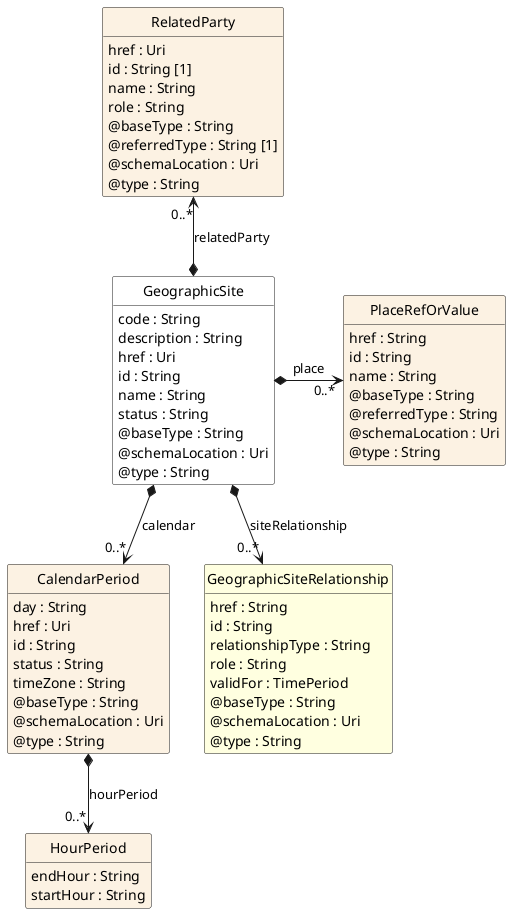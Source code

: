 @startuml
hide circle
hide methods
hide stereotype
show <<Enumeration>> stereotype
skinparam class {
   BackgroundColor<<Enumeration>> #E6F5F7
   BackgroundColor<<Ref>> #FFFFE0
   BackgroundColor<<Pivot>> #FFFFFFF
   BackgroundColor<<SimpleType>> #E2F0DA
   BackgroundColor #FCF2E3
}

class GeographicSite <<Pivot>> {
    code : String
    description : String
    href : Uri
    id : String
    name : String
    status : String
    @baseType : String
    @schemaLocation : Uri
    @type : String
}

class CalendarPeriod  {
    day : String
    href : Uri
    id : String
    status : String
    timeZone : String
    @baseType : String
    @schemaLocation : Uri
    @type : String
}

class HourPeriod  {
    endHour : String
    startHour : String
}

class RelatedParty  {
    href : Uri
    id : String [1]
    name : String
    role : String
    @baseType : String
    @referredType : String [1]
    @schemaLocation : Uri
    @type : String
}

class GeographicSiteRelationship  <<Ref>> {
    href : String
    id : String
    relationshipType : String
    role : String
    validFor : TimePeriod
    @baseType : String
    @schemaLocation : Uri
    @type : String
}

class PlaceRefOrValue  {
    href : String
    id : String
    name : String
    @baseType : String
    @referredType : String
    @schemaLocation : Uri
    @type : String
}

GeographicSite *-right-> "0..*" PlaceRefOrValue : place

RelatedParty "0..*" <--* GeographicSite : relatedParty

GeographicSite *-->  "0..*" GeographicSiteRelationship : siteRelationship

GeographicSite *-->  "0..*" CalendarPeriod : calendar

CalendarPeriod *-->  "0..*" HourPeriod : hourPeriod

@enduml